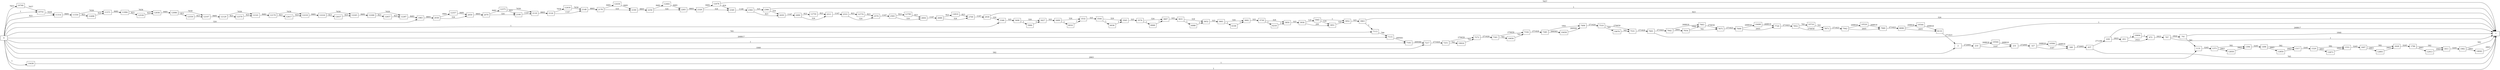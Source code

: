digraph {
	graph [rankdir=LR]
	node [shape=rectangle]
	2 -> 210 [label=272005]
	210 -> 231 [label=3187]
	210 -> 10564 [label=268818]
	231 -> 327 [label=272005]
	327 -> 348 [label=3187]
	327 -> 10584 [label=268818]
	348 -> 637 [label=272005]
	637 -> 1 [label=765]
	637 -> 639 [label=271240]
	639 -> 1 [label=268817]
	639 -> 651 [label=2423]
	651 -> 672 [label=2422]
	651 -> 10604 [label=1]
	672 -> 707 [label=2423]
	707 -> 1 [label=1]
	707 -> 741 [label=2422]
	741 -> 1 [label=1840]
	741 -> 1131 [label=582]
	1131 -> 1373 [label=3245]
	1373 -> 1394 [label=582]
	1373 -> 12830 [label=2663]
	1394 -> 1496 [label=3245]
	1496 -> 1517 [label=582]
	1496 -> 12850 [label=2663]
	1517 -> 1529 [label=3245]
	1529 -> 1553 [label=582]
	1529 -> 12873 [label=2663]
	1553 -> 1607 [label=3245]
	1607 -> 1628 [label=582]
	1607 -> 12893 [label=2663]
	1628 -> 1790 [label=3245]
	1790 -> 1811 [label=582]
	1790 -> 12913 [label=2663]
	1811 -> 1982 [label=3245]
	1982 -> 1 [label=582]
	1982 -> 14042 [label=2663]
	1983 -> 2038 [label=8805]
	2038 -> 2059 [label=324]
	2038 -> 12357 [label=8481]
	2059 -> 2079 [label=8805]
	2079 -> 2100 [label=324]
	2079 -> 12375 [label=8481]
	2100 -> 2118 [label=1147]
	2118 -> 2124 [label=8805]
	2124 -> 2148 [label=1147]
	2124 -> 12418 [label=7658]
	2148 -> 2178 [label=8805]
	2178 -> 2199 [label=324]
	2178 -> 12438 [label=8481]
	2199 -> 2256 [label=8805]
	2256 -> 2283 [label=324]
	2256 -> 12464 [label=8481]
	2283 -> 2328 [label=8805]
	2328 -> 2349 [label=324]
	2328 -> 12478 [label=8481]
	2349 -> 2364 [label=1148]
	2364 -> 2366 [label=325]
	2364 -> 2430 [label=823]
	2366 -> 1 [label=1]
	2366 -> 2430 [label=324]
	2430 -> 2490 [label=1147]
	2490 -> 2511 [label=324]
	2490 -> 12750 [label=823]
	2511 -> 2553 [label=1147]
	2553 -> 2574 [label=324]
	2553 -> 12770 [label=823]
	2574 -> 2583 [label=1147]
	2583 -> 2604 [label=324]
	2583 -> 12790 [label=823]
	2604 -> 2688 [label=1147]
	2688 -> 2709 [label=324]
	2688 -> 12810 [label=823]
	2709 -> 2939 [label=1147]
	2939 -> 1 [label=823]
	2939 -> 3346 [label=324]
	3346 -> 3406 [label=325]
	3406 -> 3427 [label=324]
	3406 -> 5984 [label=1]
	3427 -> 3499 [label=325]
	3499 -> 3532 [label=324]
	3499 -> 6016 [label=1]
	3532 -> 3544 [label=325]
	3544 -> 3565 [label=324]
	3544 -> 6036 [label=1]
	3565 -> 3574 [label=325]
	3574 -> 3607 [label=324]
	3574 -> 6068 [label=1]
	3607 -> 3631 [label=325]
	3631 -> 3652 [label=324]
	3631 -> 6088 [label=1]
	3652 -> 3661 [label=325]
	3661 -> 3682 [label=324]
	3661 -> 6108 [label=1]
	3682 -> 3739 [label=325]
	3739 -> 3850 [label=324]
	3739 -> 6218 [label=1]
	3850 -> 3930 [label=325]
	3930 -> 5945 [label=125]
	3930 -> 3951 [label=200]
	3951 -> 3952 [label=324]
	3952 -> 3963 [label=325]
	3963 -> 1 [label=324]
	3963 -> 7113 [label=1]
	5945 -> 3951 [label=124]
	5945 -> 3952 [label=1]
	5984 -> 3427 [label=1]
	6016 -> 3532 [label=1]
	6036 -> 3565 [label=1]
	6068 -> 3607 [label=1]
	6088 -> 3652 [label=1]
	6108 -> 3682 [label=1]
	6218 -> 3850 [label=1]
	7113 -> 7115 [label=766]
	7115 -> 7183 [label=269583]
	7183 -> 7217 [label=269584]
	7217 -> 7251 [label=271424]
	7251 -> 7272 [label=270659]
	7251 -> 10624 [label=765]
	7272 -> 7301 [label=271424]
	7301 -> 7334 [label=270659]
	7301 -> 10656 [label=765]
	7334 -> 7385 [label=271424]
	7385 -> 7406 [label=1841]
	7385 -> 10458 [label=269583]
	7406 -> 7510 [label=271424]
	7510 -> 7531 [label=270659]
	7510 -> 10676 [label=765]
	7531 -> 7601 [label=271424]
	7601 -> 1 [label=1]
	7601 -> 7642 [label=271423]
	7642 -> 7654 [label=2605]
	7642 -> 7663 [label=268818]
	7654 -> 7663 [label=1840]
	7654 -> 7675 [label=765]
	7663 -> 7675 [label=270658]
	7675 -> 7699 [label=271423]
	7699 -> 7720 [label=2605]
	7699 -> 10498 [label=268818]
	7720 -> 7852 [label=271423]
	7852 -> 7873 [label=270658]
	7852 -> 10716 [label=765]
	7873 -> 7942 [label=271423]
	7942 -> 7969 [label=2605]
	7942 -> 10524 [label=268818]
	7969 -> 8098 [label=271423]
	8098 -> 8119 [label=2605]
	8098 -> 10544 [label=268818]
	8119 -> 2 [label=271423]
	10438 -> 1 [label=1]
	10458 -> 7406 [label=269583]
	10498 -> 7720 [label=268818]
	10524 -> 7969 [label=268818]
	10544 -> 8119 [label=268818]
	10564 -> 231 [label=268818]
	10584 -> 348 [label=268818]
	10604 -> 672 [label=1]
	10624 -> 7272 [label=765]
	10656 -> 7334 [label=765]
	10676 -> 7531 [label=765]
	10716 -> 7873 [label=765]
	10740 -> 10741 [label=7657]
	10741 -> 11314 [label=7658]
	11314 -> 11550 [label=8481]
	11550 -> 11571 [label=7658]
	11550 -> 12498 [label=823]
	11571 -> 11994 [label=8481]
	11994 -> 12036 [label=7658]
	11994 -> 12539 [label=823]
	12036 -> 12086 [label=8481]
	12086 -> 12107 [label=7658]
	12086 -> 12559 [label=823]
	12107 -> 12120 [label=8481]
	12120 -> 12141 [label=7658]
	12120 -> 12579 [label=823]
	12141 -> 12179 [label=8481]
	12179 -> 12218 [label=7658]
	12179 -> 12617 [label=823]
	12218 -> 12224 [label=8481]
	12224 -> 12245 [label=7658]
	12224 -> 12637 [label=823]
	12245 -> 12266 [label=8481]
	12266 -> 12287 [label=7658]
	12266 -> 12657 [label=823]
	12287 -> 1983 [label=8481]
	12357 -> 2059 [label=8481]
	12375 -> 2118 [label=7658]
	12375 -> 2100 [label=823]
	12418 -> 2148 [label=7658]
	12438 -> 2199 [label=8481]
	12464 -> 2283 [label=8481]
	12478 -> 1 [label=7657]
	12478 -> 2349 [label=824]
	12498 -> 11571 [label=823]
	12539 -> 12036 [label=823]
	12559 -> 12107 [label=823]
	12579 -> 12141 [label=823]
	12617 -> 12218 [label=823]
	12637 -> 12245 [label=823]
	12657 -> 12287 [label=823]
	12750 -> 2511 [label=823]
	12770 -> 2574 [label=823]
	12790 -> 2604 [label=823]
	12810 -> 2709 [label=823]
	12830 -> 1394 [label=2663]
	12850 -> 1517 [label=2663]
	12873 -> 1553 [label=2663]
	12893 -> 1628 [label=2663]
	12913 -> 1811 [label=2663]
	14042 -> 1 [label=2663]
	0 -> 2 [label=582]
	0 -> 1983 [label=324]
	0 -> 3346 [label=1]
	0 -> 7217 [label=1840]
	0 -> 7183 [label=1]
	0 -> 7113 [label=765]
	0 -> 11314 [label=823]
	0 -> 10741 [label=1]
	0 -> 7115 [label=268817]
	0 -> 1131 [label=2663]
	0 -> 1 [label=1]
	0 -> 10438 [label=1]
	0 -> 10740 [label=7657]
}
